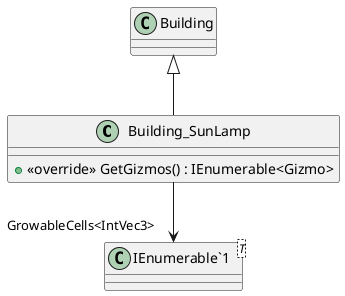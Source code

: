 @startuml
class Building_SunLamp {
    + <<override>> GetGizmos() : IEnumerable<Gizmo>
}
class "IEnumerable`1"<T> {
}
Building <|-- Building_SunLamp
Building_SunLamp --> "GrowableCells<IntVec3>" "IEnumerable`1"
@enduml
